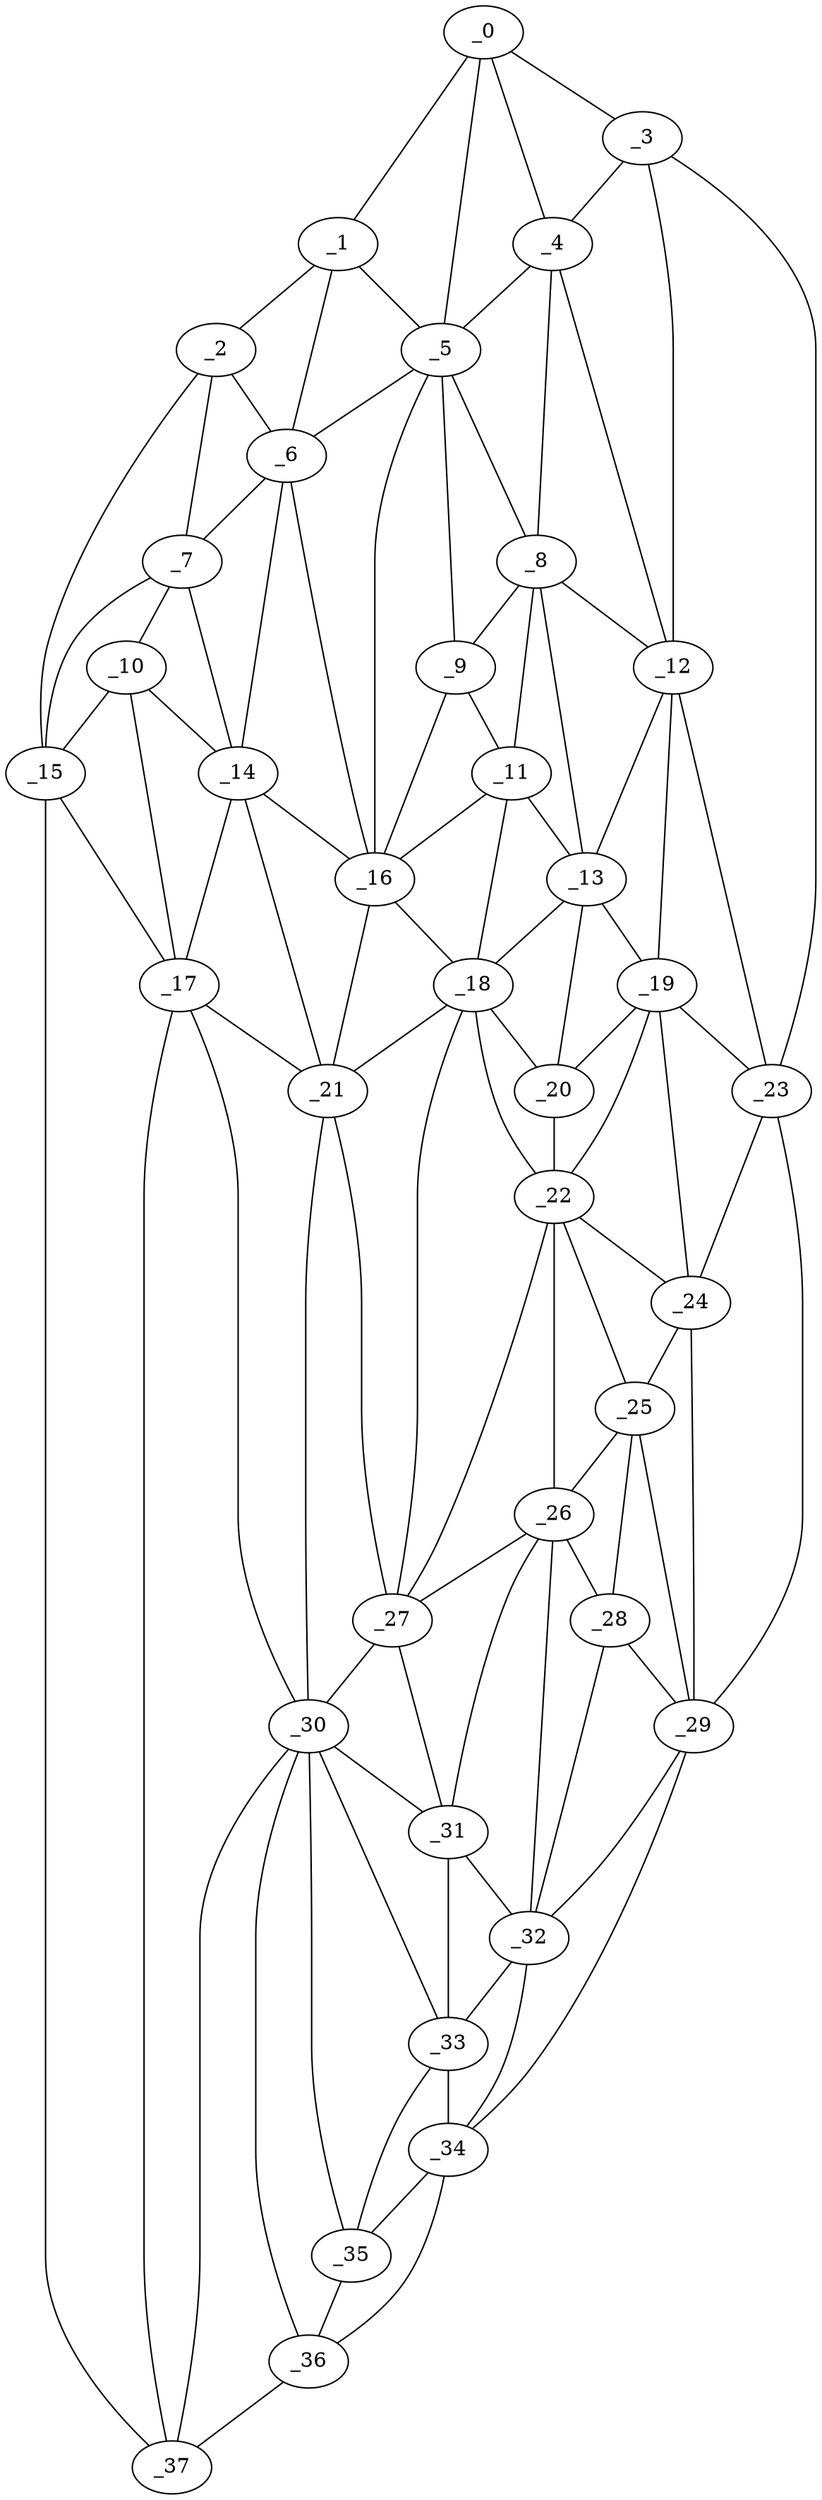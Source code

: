 graph "obj32__300.gxl" {
	_0	 [x=7,
		y=37];
	_1	 [x=25,
		y=17];
	_0 -- _1	 [valence=1];
	_3	 [x=36,
		y=111];
	_0 -- _3	 [valence=1];
	_4	 [x=37,
		y=95];
	_0 -- _4	 [valence=1];
	_5	 [x=38,
		y=48];
	_0 -- _5	 [valence=2];
	_2	 [x=35,
		y=15];
	_1 -- _2	 [valence=1];
	_1 -- _5	 [valence=1];
	_6	 [x=49,
		y=32];
	_1 -- _6	 [valence=2];
	_2 -- _6	 [valence=2];
	_7	 [x=57,
		y=21];
	_2 -- _7	 [valence=2];
	_15	 [x=72,
		y=14];
	_2 -- _15	 [valence=1];
	_3 -- _4	 [valence=2];
	_12	 [x=69,
		y=90];
	_3 -- _12	 [valence=1];
	_23	 [x=87,
		y=111];
	_3 -- _23	 [valence=1];
	_4 -- _5	 [valence=1];
	_8	 [x=61,
		y=79];
	_4 -- _8	 [valence=2];
	_4 -- _12	 [valence=1];
	_5 -- _6	 [valence=1];
	_5 -- _8	 [valence=2];
	_9	 [x=63,
		y=74];
	_5 -- _9	 [valence=2];
	_16	 [x=73,
		y=42];
	_5 -- _16	 [valence=2];
	_6 -- _7	 [valence=2];
	_14	 [x=71,
		y=27];
	_6 -- _14	 [valence=1];
	_6 -- _16	 [valence=2];
	_10	 [x=66,
		y=19];
	_7 -- _10	 [valence=2];
	_7 -- _14	 [valence=2];
	_7 -- _15	 [valence=1];
	_8 -- _9	 [valence=2];
	_11	 [x=68,
		y=74];
	_8 -- _11	 [valence=1];
	_8 -- _12	 [valence=1];
	_13	 [x=70,
		y=82];
	_8 -- _13	 [valence=2];
	_9 -- _11	 [valence=2];
	_9 -- _16	 [valence=2];
	_10 -- _14	 [valence=2];
	_10 -- _15	 [valence=2];
	_17	 [x=74,
		y=22];
	_10 -- _17	 [valence=2];
	_11 -- _13	 [valence=1];
	_11 -- _16	 [valence=1];
	_18	 [x=76,
		y=73];
	_11 -- _18	 [valence=2];
	_12 -- _13	 [valence=2];
	_19	 [x=80,
		y=88];
	_12 -- _19	 [valence=1];
	_12 -- _23	 [valence=2];
	_13 -- _18	 [valence=2];
	_13 -- _19	 [valence=2];
	_20	 [x=81,
		y=78];
	_13 -- _20	 [valence=1];
	_14 -- _16	 [valence=2];
	_14 -- _17	 [valence=2];
	_21	 [x=83,
		y=41];
	_14 -- _21	 [valence=1];
	_15 -- _17	 [valence=2];
	_37	 [x=126,
		y=38];
	_15 -- _37	 [valence=1];
	_16 -- _18	 [valence=2];
	_16 -- _21	 [valence=2];
	_17 -- _21	 [valence=2];
	_30	 [x=102,
		y=48];
	_17 -- _30	 [valence=2];
	_17 -- _37	 [valence=2];
	_18 -- _20	 [valence=2];
	_18 -- _21	 [valence=1];
	_22	 [x=87,
		y=77];
	_18 -- _22	 [valence=2];
	_27	 [x=99,
		y=48];
	_18 -- _27	 [valence=2];
	_19 -- _20	 [valence=2];
	_19 -- _22	 [valence=2];
	_19 -- _23	 [valence=2];
	_24	 [x=90,
		y=88];
	_19 -- _24	 [valence=1];
	_20 -- _22	 [valence=1];
	_21 -- _27	 [valence=2];
	_21 -- _30	 [valence=2];
	_22 -- _24	 [valence=1];
	_25	 [x=97,
		y=87];
	_22 -- _25	 [valence=2];
	_26	 [x=98,
		y=74];
	_22 -- _26	 [valence=1];
	_22 -- _27	 [valence=2];
	_23 -- _24	 [valence=2];
	_29	 [x=101,
		y=108];
	_23 -- _29	 [valence=1];
	_24 -- _25	 [valence=1];
	_24 -- _29	 [valence=2];
	_25 -- _26	 [valence=1];
	_28	 [x=101,
		y=85];
	_25 -- _28	 [valence=2];
	_25 -- _29	 [valence=1];
	_26 -- _27	 [valence=2];
	_26 -- _28	 [valence=2];
	_31	 [x=106,
		y=73];
	_26 -- _31	 [valence=1];
	_32	 [x=106,
		y=82];
	_26 -- _32	 [valence=1];
	_27 -- _30	 [valence=2];
	_27 -- _31	 [valence=2];
	_28 -- _29	 [valence=2];
	_28 -- _32	 [valence=2];
	_29 -- _32	 [valence=1];
	_34	 [x=119,
		y=67];
	_29 -- _34	 [valence=1];
	_30 -- _31	 [valence=2];
	_33	 [x=111,
		y=70];
	_30 -- _33	 [valence=1];
	_35	 [x=121,
		y=58];
	_30 -- _35	 [valence=1];
	_36	 [x=123,
		y=51];
	_30 -- _36	 [valence=2];
	_30 -- _37	 [valence=2];
	_31 -- _32	 [valence=2];
	_31 -- _33	 [valence=2];
	_32 -- _33	 [valence=1];
	_32 -- _34	 [valence=1];
	_33 -- _34	 [valence=1];
	_33 -- _35	 [valence=2];
	_34 -- _35	 [valence=1];
	_34 -- _36	 [valence=1];
	_35 -- _36	 [valence=2];
	_36 -- _37	 [valence=1];
}
